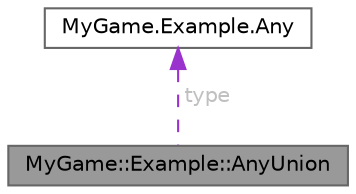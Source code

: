 digraph "MyGame::Example::AnyUnion"
{
 // LATEX_PDF_SIZE
  bgcolor="transparent";
  edge [fontname=Helvetica,fontsize=10,labelfontname=Helvetica,labelfontsize=10];
  node [fontname=Helvetica,fontsize=10,shape=box,height=0.2,width=0.4];
  Node1 [id="Node000001",label="MyGame::Example::AnyUnion",height=0.2,width=0.4,color="gray40", fillcolor="grey60", style="filled", fontcolor="black",tooltip=" "];
  Node2 -> Node1 [id="edge2_Node000001_Node000002",dir="back",color="darkorchid3",style="dashed",tooltip=" ",label=" type",fontcolor="grey" ];
  Node2 [id="Node000002",label="MyGame.Example.Any",height=0.2,width=0.4,color="gray40", fillcolor="white", style="filled",URL="$classMyGame_1_1Example_1_1Any.html",tooltip=" "];
}
